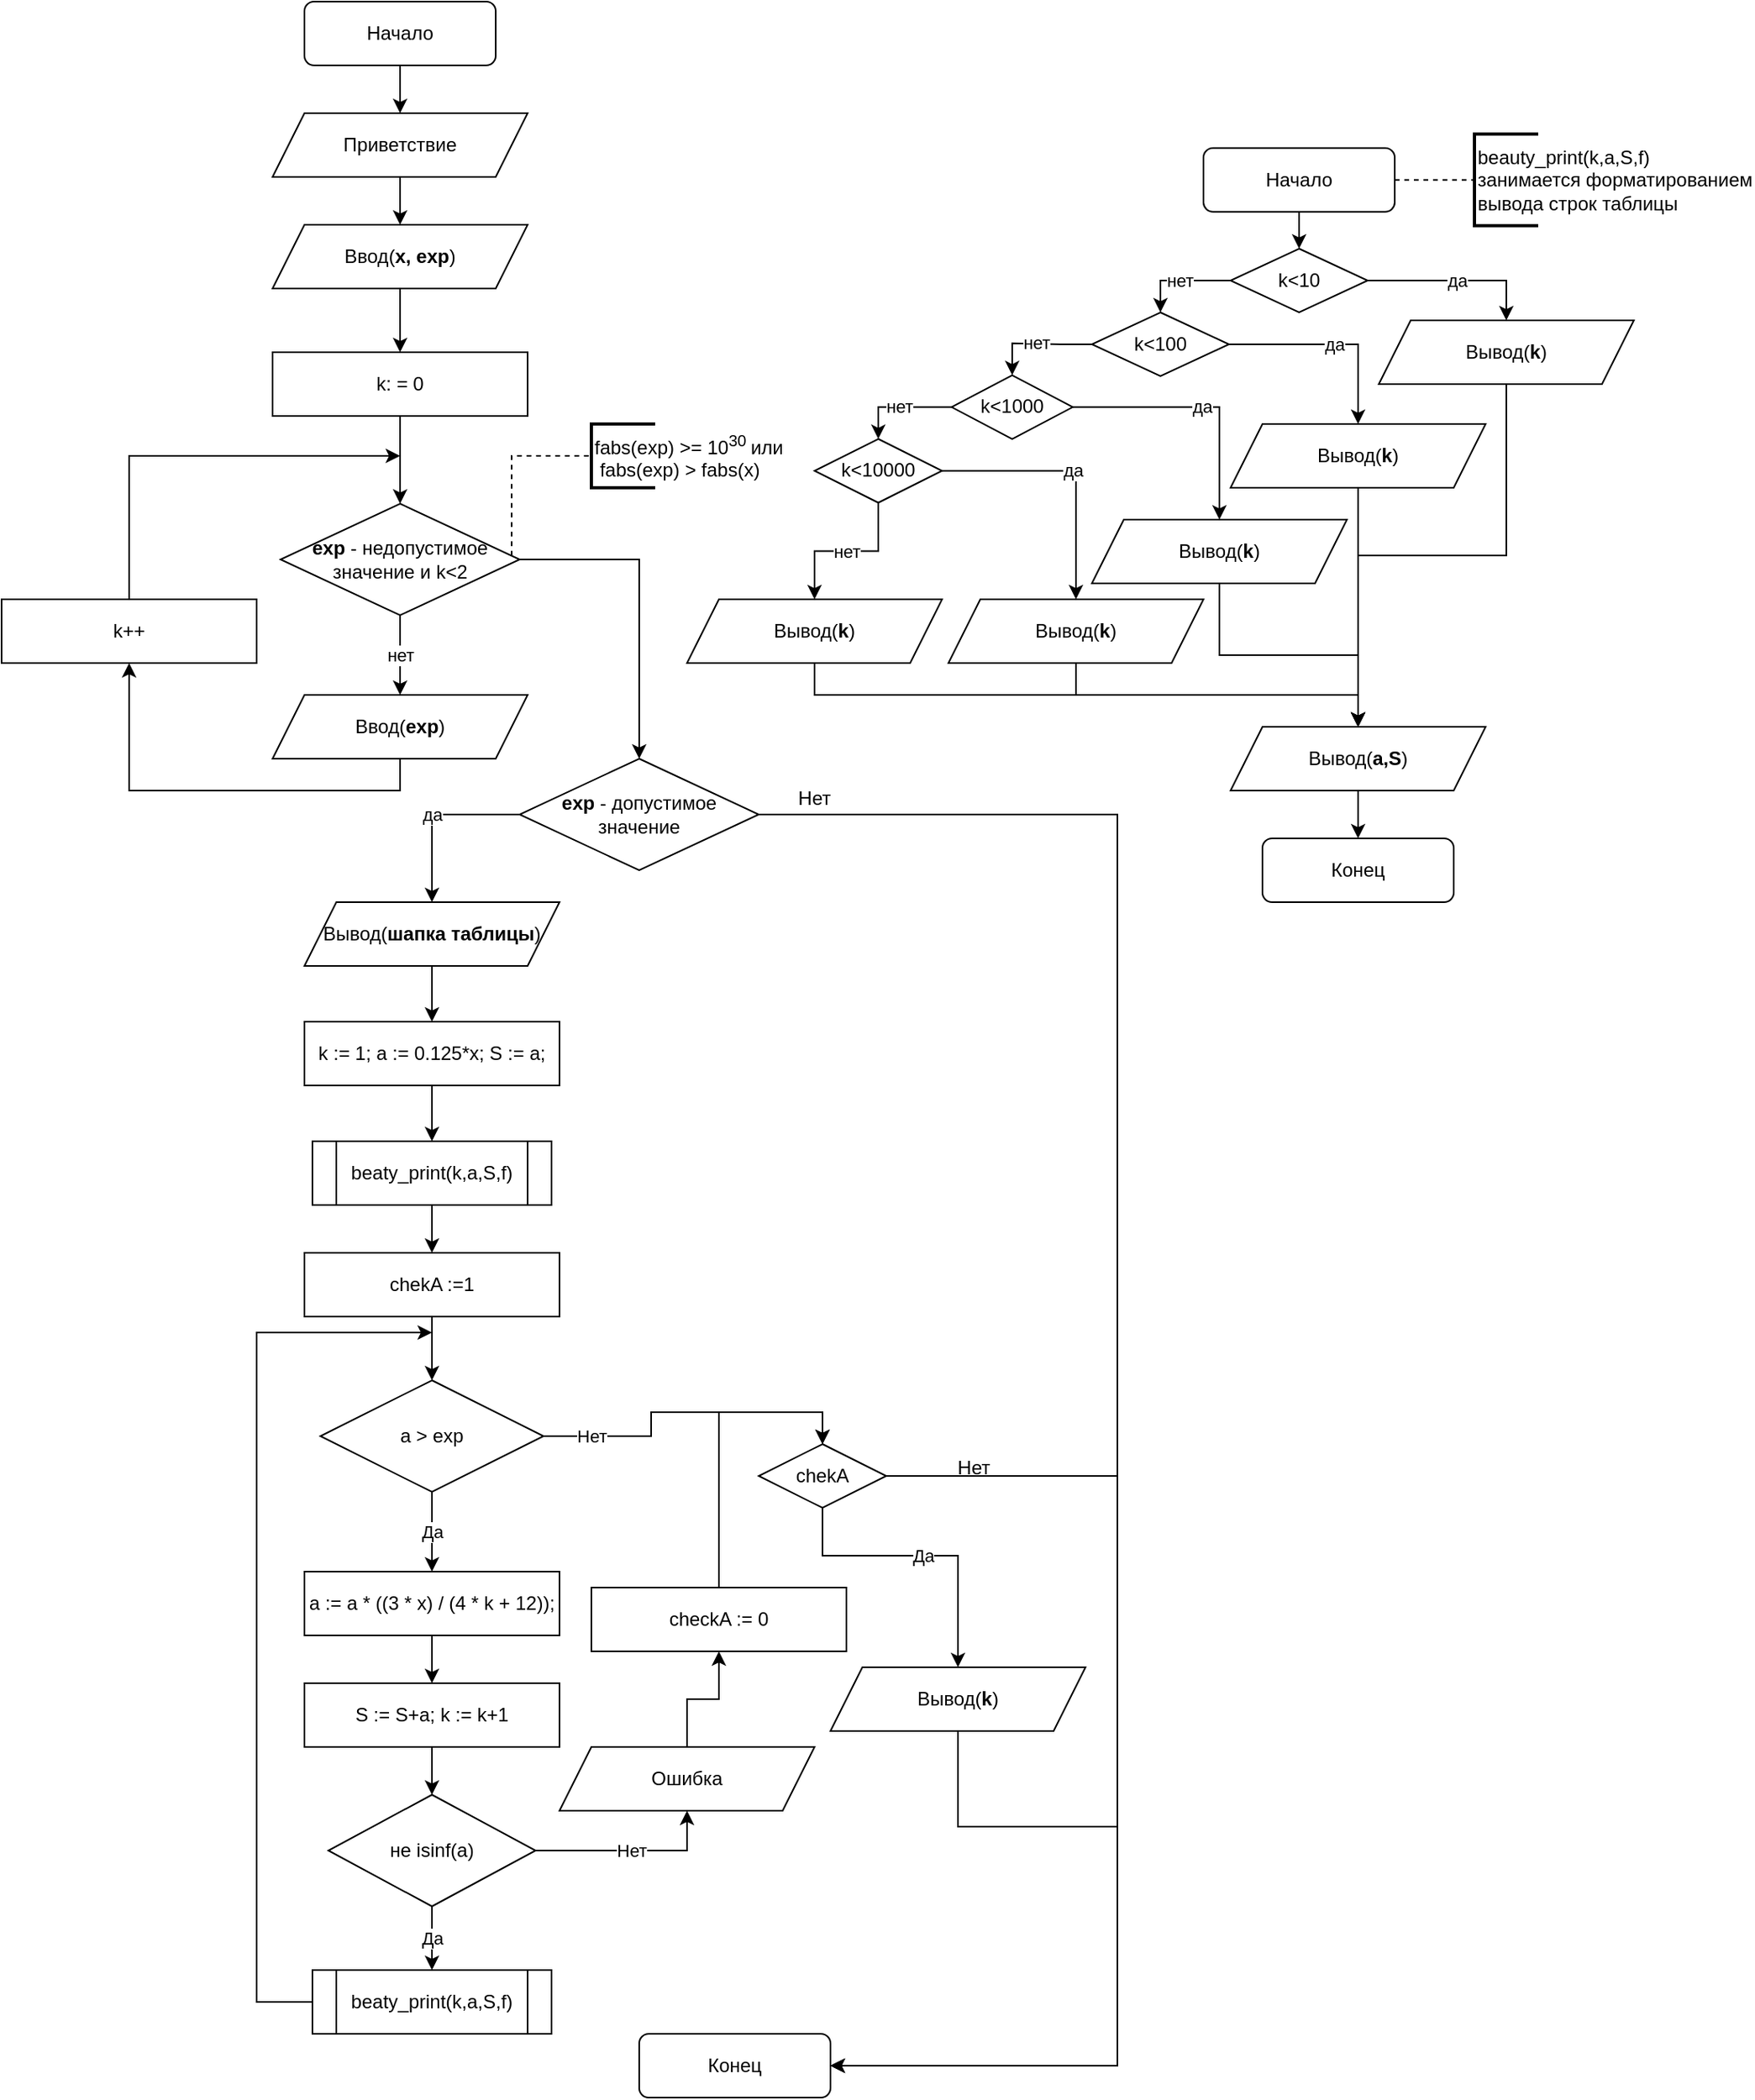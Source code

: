 <mxfile version="15.4.0" type="device"><diagram id="ZOnGffdI7kAqnE8T3lzY" name="Page-1"><mxGraphModel dx="2534" dy="2156" grid="1" gridSize="10" guides="1" tooltips="1" connect="1" arrows="1" fold="1" page="1" pageScale="1" pageWidth="827" pageHeight="1169" math="0" shadow="0"><root><mxCell id="0"/><mxCell id="1" parent="0"/><mxCell id="cGsR1YJAYJLzFULbFDWg-3" style="edgeStyle=orthogonalEdgeStyle;rounded=0;orthogonalLoop=1;jettySize=auto;html=1;entryX=0.5;entryY=0;entryDx=0;entryDy=0;" parent="1" source="cGsR1YJAYJLzFULbFDWg-1" target="cGsR1YJAYJLzFULbFDWg-2" edge="1"><mxGeometry relative="1" as="geometry"/></mxCell><mxCell id="cGsR1YJAYJLzFULbFDWg-1" value="Начало" style="rounded=1;whiteSpace=wrap;html=1;" parent="1" vertex="1"><mxGeometry x="-330" y="-55.0" width="120" height="40" as="geometry"/></mxCell><mxCell id="cGsR1YJAYJLzFULbFDWg-5" style="edgeStyle=orthogonalEdgeStyle;rounded=0;orthogonalLoop=1;jettySize=auto;html=1;entryX=0.5;entryY=0;entryDx=0;entryDy=0;" parent="1" source="cGsR1YJAYJLzFULbFDWg-2" target="cGsR1YJAYJLzFULbFDWg-4" edge="1"><mxGeometry relative="1" as="geometry"/></mxCell><mxCell id="cGsR1YJAYJLzFULbFDWg-2" value="Приветствие" style="shape=parallelogram;perimeter=parallelogramPerimeter;whiteSpace=wrap;html=1;fixedSize=1;" parent="1" vertex="1"><mxGeometry x="-350" y="15" width="160" height="40" as="geometry"/></mxCell><mxCell id="ASrAQZIaWhtV6ecKh6eK-86" style="edgeStyle=orthogonalEdgeStyle;rounded=0;orthogonalLoop=1;jettySize=auto;html=1;entryX=0.5;entryY=0;entryDx=0;entryDy=0;endArrow=classic;endFill=1;" parent="1" source="cGsR1YJAYJLzFULbFDWg-4" target="ASrAQZIaWhtV6ecKh6eK-85" edge="1"><mxGeometry relative="1" as="geometry"/></mxCell><mxCell id="cGsR1YJAYJLzFULbFDWg-4" value="Ввод(&lt;b&gt;х, exp&lt;/b&gt;)" style="shape=parallelogram;perimeter=parallelogramPerimeter;whiteSpace=wrap;html=1;fixedSize=1;" parent="1" vertex="1"><mxGeometry x="-350" y="85" width="160" height="40" as="geometry"/></mxCell><mxCell id="ASrAQZIaWhtV6ecKh6eK-3" style="edgeStyle=orthogonalEdgeStyle;rounded=0;orthogonalLoop=1;jettySize=auto;html=1;entryX=0;entryY=0.5;entryDx=0;entryDy=0;entryPerimeter=0;endArrow=none;endFill=0;dashed=1;" parent="1" source="ASrAQZIaWhtV6ecKh6eK-1" target="ASrAQZIaWhtV6ecKh6eK-2" edge="1"><mxGeometry relative="1" as="geometry"/></mxCell><mxCell id="ASrAQZIaWhtV6ecKh6eK-5" style="edgeStyle=orthogonalEdgeStyle;rounded=0;orthogonalLoop=1;jettySize=auto;html=1;entryX=0.5;entryY=0;entryDx=0;entryDy=0;endArrow=classic;endFill=1;" parent="1" source="ASrAQZIaWhtV6ecKh6eK-1" target="ASrAQZIaWhtV6ecKh6eK-4" edge="1"><mxGeometry relative="1" as="geometry"/></mxCell><mxCell id="ASrAQZIaWhtV6ecKh6eK-1" value="Начало" style="rounded=1;whiteSpace=wrap;html=1;" parent="1" vertex="1"><mxGeometry x="234" y="36.88" width="120" height="40" as="geometry"/></mxCell><mxCell id="ASrAQZIaWhtV6ecKh6eK-2" value="beauty_print(k,a,S,f)&lt;br&gt;занимается форматированием &lt;br&gt;вывода строк таблицы" style="strokeWidth=2;html=1;shape=mxgraph.flowchart.annotation_1;align=left;pointerEvents=1;" parent="1" vertex="1"><mxGeometry x="404" y="28.13" width="40" height="57.5" as="geometry"/></mxCell><mxCell id="ASrAQZIaWhtV6ecKh6eK-8" value="нет" style="edgeStyle=orthogonalEdgeStyle;rounded=0;orthogonalLoop=1;jettySize=auto;html=1;entryX=0.5;entryY=0;entryDx=0;entryDy=0;endArrow=classic;endFill=1;" parent="1" source="ASrAQZIaWhtV6ecKh6eK-4" target="ASrAQZIaWhtV6ecKh6eK-6" edge="1"><mxGeometry relative="1" as="geometry"/></mxCell><mxCell id="ASrAQZIaWhtV6ecKh6eK-15" value="да" style="edgeStyle=orthogonalEdgeStyle;rounded=0;orthogonalLoop=1;jettySize=auto;html=1;endArrow=classic;endFill=1;" parent="1" source="ASrAQZIaWhtV6ecKh6eK-4" target="ASrAQZIaWhtV6ecKh6eK-16" edge="1"><mxGeometry relative="1" as="geometry"><mxPoint x="294" y="180" as="targetPoint"/></mxGeometry></mxCell><mxCell id="ASrAQZIaWhtV6ecKh6eK-4" value="k&amp;lt;10" style="rhombus;whiteSpace=wrap;html=1;" parent="1" vertex="1"><mxGeometry x="251" y="100" width="86" height="40" as="geometry"/></mxCell><mxCell id="ASrAQZIaWhtV6ecKh6eK-12" value="нет" style="edgeStyle=orthogonalEdgeStyle;rounded=0;orthogonalLoop=1;jettySize=auto;html=1;entryX=0.5;entryY=0;entryDx=0;entryDy=0;endArrow=classic;endFill=1;" parent="1" source="ASrAQZIaWhtV6ecKh6eK-6" target="ASrAQZIaWhtV6ecKh6eK-11" edge="1"><mxGeometry relative="1" as="geometry"><mxPoint x="114" y="241.88" as="targetPoint"/></mxGeometry></mxCell><mxCell id="ASrAQZIaWhtV6ecKh6eK-18" value="да" style="edgeStyle=orthogonalEdgeStyle;rounded=0;orthogonalLoop=1;jettySize=auto;html=1;entryX=0.5;entryY=0;entryDx=0;entryDy=0;endArrow=classic;endFill=1;" parent="1" source="ASrAQZIaWhtV6ecKh6eK-6" target="ASrAQZIaWhtV6ecKh6eK-17" edge="1"><mxGeometry relative="1" as="geometry"/></mxCell><mxCell id="ASrAQZIaWhtV6ecKh6eK-6" value="k&amp;lt;100" style="rhombus;whiteSpace=wrap;html=1;" parent="1" vertex="1"><mxGeometry x="164" y="140" width="86" height="40" as="geometry"/></mxCell><mxCell id="ASrAQZIaWhtV6ecKh6eK-23" value="да" style="edgeStyle=orthogonalEdgeStyle;rounded=0;orthogonalLoop=1;jettySize=auto;html=1;entryX=0.5;entryY=0;entryDx=0;entryDy=0;endArrow=classic;endFill=1;" parent="1" source="ASrAQZIaWhtV6ecKh6eK-10" target="ASrAQZIaWhtV6ecKh6eK-22" edge="1"><mxGeometry relative="1" as="geometry"/></mxCell><mxCell id="ASrAQZIaWhtV6ecKh6eK-32" value="нет" style="edgeStyle=orthogonalEdgeStyle;rounded=0;orthogonalLoop=1;jettySize=auto;html=1;entryX=0.5;entryY=0;entryDx=0;entryDy=0;endArrow=classic;endFill=1;" parent="1" source="ASrAQZIaWhtV6ecKh6eK-10" target="ASrAQZIaWhtV6ecKh6eK-31" edge="1"><mxGeometry relative="1" as="geometry"/></mxCell><mxCell id="ASrAQZIaWhtV6ecKh6eK-10" value="k&amp;lt;10000" style="rhombus;whiteSpace=wrap;html=1;" parent="1" vertex="1"><mxGeometry x="-10" y="219.38" width="80" height="40" as="geometry"/></mxCell><mxCell id="ASrAQZIaWhtV6ecKh6eK-20" value="да" style="edgeStyle=orthogonalEdgeStyle;rounded=0;orthogonalLoop=1;jettySize=auto;html=1;entryX=0.5;entryY=0;entryDx=0;entryDy=0;endArrow=classic;endFill=1;" parent="1" source="ASrAQZIaWhtV6ecKh6eK-11" target="ASrAQZIaWhtV6ecKh6eK-19" edge="1"><mxGeometry relative="1" as="geometry"/></mxCell><mxCell id="ASrAQZIaWhtV6ecKh6eK-21" value="нет" style="edgeStyle=orthogonalEdgeStyle;rounded=0;orthogonalLoop=1;jettySize=auto;html=1;entryX=0.5;entryY=0;entryDx=0;entryDy=0;endArrow=classic;endFill=1;" parent="1" source="ASrAQZIaWhtV6ecKh6eK-11" target="ASrAQZIaWhtV6ecKh6eK-10" edge="1"><mxGeometry relative="1" as="geometry"/></mxCell><mxCell id="ASrAQZIaWhtV6ecKh6eK-11" value="k&amp;lt;1000" style="rhombus;whiteSpace=wrap;html=1;" parent="1" vertex="1"><mxGeometry x="76" y="179.38" width="76" height="40" as="geometry"/></mxCell><mxCell id="ASrAQZIaWhtV6ecKh6eK-27" style="edgeStyle=orthogonalEdgeStyle;rounded=0;orthogonalLoop=1;jettySize=auto;html=1;entryX=0.5;entryY=0;entryDx=0;entryDy=0;endArrow=classic;endFill=1;" parent="1" source="ASrAQZIaWhtV6ecKh6eK-16" target="ASrAQZIaWhtV6ecKh6eK-26" edge="1"><mxGeometry relative="1" as="geometry"/></mxCell><mxCell id="ASrAQZIaWhtV6ecKh6eK-16" value="Вывод(&lt;b&gt;k&lt;/b&gt;)" style="shape=parallelogram;perimeter=parallelogramPerimeter;whiteSpace=wrap;html=1;fixedSize=1;" parent="1" vertex="1"><mxGeometry x="344" y="145" width="160" height="40" as="geometry"/></mxCell><mxCell id="ASrAQZIaWhtV6ecKh6eK-24" style="edgeStyle=orthogonalEdgeStyle;rounded=0;orthogonalLoop=1;jettySize=auto;html=1;endArrow=classic;endFill=1;entryX=0.5;entryY=0;entryDx=0;entryDy=0;" parent="1" source="ASrAQZIaWhtV6ecKh6eK-17" target="ASrAQZIaWhtV6ecKh6eK-26" edge="1"><mxGeometry relative="1" as="geometry"><mxPoint x="331" y="400" as="targetPoint"/></mxGeometry></mxCell><mxCell id="ASrAQZIaWhtV6ecKh6eK-17" value="Вывод(&lt;b&gt;k&lt;/b&gt;)" style="shape=parallelogram;perimeter=parallelogramPerimeter;whiteSpace=wrap;html=1;fixedSize=1;" parent="1" vertex="1"><mxGeometry x="251" y="210" width="160" height="40" as="geometry"/></mxCell><mxCell id="ASrAQZIaWhtV6ecKh6eK-28" style="edgeStyle=orthogonalEdgeStyle;rounded=0;orthogonalLoop=1;jettySize=auto;html=1;entryX=0.5;entryY=0;entryDx=0;entryDy=0;endArrow=classic;endFill=1;" parent="1" source="ASrAQZIaWhtV6ecKh6eK-19" target="ASrAQZIaWhtV6ecKh6eK-26" edge="1"><mxGeometry relative="1" as="geometry"/></mxCell><mxCell id="ASrAQZIaWhtV6ecKh6eK-19" value="Вывод(&lt;b&gt;k&lt;/b&gt;)" style="shape=parallelogram;perimeter=parallelogramPerimeter;whiteSpace=wrap;html=1;fixedSize=1;" parent="1" vertex="1"><mxGeometry x="164" y="270" width="160" height="40" as="geometry"/></mxCell><mxCell id="ASrAQZIaWhtV6ecKh6eK-29" style="edgeStyle=orthogonalEdgeStyle;rounded=0;orthogonalLoop=1;jettySize=auto;html=1;entryX=0.5;entryY=0;entryDx=0;entryDy=0;endArrow=classic;endFill=1;" parent="1" source="ASrAQZIaWhtV6ecKh6eK-22" target="ASrAQZIaWhtV6ecKh6eK-26" edge="1"><mxGeometry relative="1" as="geometry"><Array as="points"><mxPoint x="154" y="380"/><mxPoint x="331" y="380"/></Array></mxGeometry></mxCell><mxCell id="ASrAQZIaWhtV6ecKh6eK-22" value="Вывод(&lt;b&gt;k&lt;/b&gt;)" style="shape=parallelogram;perimeter=parallelogramPerimeter;whiteSpace=wrap;html=1;fixedSize=1;" parent="1" vertex="1"><mxGeometry x="74" y="320" width="160" height="40" as="geometry"/></mxCell><mxCell id="ASrAQZIaWhtV6ecKh6eK-35" style="edgeStyle=orthogonalEdgeStyle;rounded=0;orthogonalLoop=1;jettySize=auto;html=1;entryX=0.5;entryY=0;entryDx=0;entryDy=0;endArrow=classic;endFill=1;" parent="1" source="ASrAQZIaWhtV6ecKh6eK-26" target="ASrAQZIaWhtV6ecKh6eK-34" edge="1"><mxGeometry relative="1" as="geometry"/></mxCell><mxCell id="ASrAQZIaWhtV6ecKh6eK-26" value="Вывод(&lt;b&gt;a,S&lt;/b&gt;)" style="shape=parallelogram;perimeter=parallelogramPerimeter;whiteSpace=wrap;html=1;fixedSize=1;" parent="1" vertex="1"><mxGeometry x="251" y="400" width="160" height="40" as="geometry"/></mxCell><mxCell id="ASrAQZIaWhtV6ecKh6eK-33" style="edgeStyle=orthogonalEdgeStyle;rounded=0;orthogonalLoop=1;jettySize=auto;html=1;entryX=0.5;entryY=0;entryDx=0;entryDy=0;endArrow=classic;endFill=1;" parent="1" source="ASrAQZIaWhtV6ecKh6eK-31" target="ASrAQZIaWhtV6ecKh6eK-26" edge="1"><mxGeometry relative="1" as="geometry"><Array as="points"><mxPoint x="-10" y="380"/><mxPoint x="331" y="380"/></Array></mxGeometry></mxCell><mxCell id="ASrAQZIaWhtV6ecKh6eK-31" value="Вывод(&lt;b&gt;k&lt;/b&gt;)" style="shape=parallelogram;perimeter=parallelogramPerimeter;whiteSpace=wrap;html=1;fixedSize=1;" parent="1" vertex="1"><mxGeometry x="-90" y="320" width="160" height="40" as="geometry"/></mxCell><mxCell id="ASrAQZIaWhtV6ecKh6eK-34" value="Конец" style="rounded=1;whiteSpace=wrap;html=1;" parent="1" vertex="1"><mxGeometry x="271" y="470" width="120" height="40" as="geometry"/></mxCell><mxCell id="ASrAQZIaWhtV6ecKh6eK-38" style="edgeStyle=orthogonalEdgeStyle;rounded=0;orthogonalLoop=1;jettySize=auto;html=1;entryX=0;entryY=0.5;entryDx=0;entryDy=0;entryPerimeter=0;endArrow=none;endFill=0;dashed=1;" parent="1" source="ASrAQZIaWhtV6ecKh6eK-36" target="ASrAQZIaWhtV6ecKh6eK-37" edge="1"><mxGeometry relative="1" as="geometry"><Array as="points"><mxPoint x="-200" y="230"/></Array></mxGeometry></mxCell><mxCell id="ASrAQZIaWhtV6ecKh6eK-40" value="нет" style="edgeStyle=orthogonalEdgeStyle;rounded=0;orthogonalLoop=1;jettySize=auto;html=1;entryX=0.5;entryY=0;entryDx=0;entryDy=0;endArrow=classic;endFill=1;" parent="1" source="ASrAQZIaWhtV6ecKh6eK-36" target="ASrAQZIaWhtV6ecKh6eK-39" edge="1"><mxGeometry relative="1" as="geometry"/></mxCell><mxCell id="ASrAQZIaWhtV6ecKh6eK-42" style="edgeStyle=orthogonalEdgeStyle;rounded=0;orthogonalLoop=1;jettySize=auto;html=1;endArrow=classic;endFill=1;entryX=0.5;entryY=0;entryDx=0;entryDy=0;" parent="1" source="ASrAQZIaWhtV6ecKh6eK-36" target="ASrAQZIaWhtV6ecKh6eK-45" edge="1"><mxGeometry relative="1" as="geometry"><mxPoint x="-140" y="440" as="targetPoint"/><Array as="points"><mxPoint x="-120" y="295"/></Array></mxGeometry></mxCell><mxCell id="ASrAQZIaWhtV6ecKh6eK-36" value="&lt;b&gt;exp&lt;/b&gt; - недопустимое значение и k&amp;lt;2" style="rhombus;whiteSpace=wrap;html=1;" parent="1" vertex="1"><mxGeometry x="-345" y="260" width="150" height="70" as="geometry"/></mxCell><mxCell id="ASrAQZIaWhtV6ecKh6eK-37" value="fabs(exp) &amp;gt;= 10&lt;sup&gt;30 &lt;/sup&gt;или&lt;br&gt;&amp;nbsp;fabs(exp) &amp;gt; fabs(x)&amp;nbsp;" style="strokeWidth=2;html=1;shape=mxgraph.flowchart.annotation_1;align=left;pointerEvents=1;" parent="1" vertex="1"><mxGeometry x="-150" y="210" width="40" height="40" as="geometry"/></mxCell><mxCell id="ASrAQZIaWhtV6ecKh6eK-41" style="edgeStyle=orthogonalEdgeStyle;rounded=0;orthogonalLoop=1;jettySize=auto;html=1;endArrow=classic;endFill=1;startArrow=none;" parent="1" source="VrQNnfx93COUHSDNZzF--3" edge="1"><mxGeometry relative="1" as="geometry"><mxPoint x="-270" y="230" as="targetPoint"/><Array as="points"><mxPoint x="-440" y="230"/></Array></mxGeometry></mxCell><mxCell id="ASrAQZIaWhtV6ecKh6eK-39" value="Ввод(&lt;b&gt;exp&lt;/b&gt;)" style="shape=parallelogram;perimeter=parallelogramPerimeter;whiteSpace=wrap;html=1;fixedSize=1;" parent="1" vertex="1"><mxGeometry x="-350" y="380" width="160" height="40" as="geometry"/></mxCell><mxCell id="ASrAQZIaWhtV6ecKh6eK-47" value="" style="edgeStyle=orthogonalEdgeStyle;rounded=0;orthogonalLoop=1;jettySize=auto;html=1;endArrow=classic;endFill=1;" parent="1" source="ASrAQZIaWhtV6ecKh6eK-45" edge="1"><mxGeometry relative="1" as="geometry"><Array as="points"><mxPoint x="180" y="455"/><mxPoint x="180" y="1240"/></Array><mxPoint y="1240" as="targetPoint"/></mxGeometry></mxCell><mxCell id="ASrAQZIaWhtV6ecKh6eK-52" value="да" style="edgeStyle=orthogonalEdgeStyle;rounded=0;orthogonalLoop=1;jettySize=auto;html=1;entryX=0.5;entryY=0;entryDx=0;entryDy=0;endArrow=classic;endFill=1;" parent="1" source="ASrAQZIaWhtV6ecKh6eK-45" target="ASrAQZIaWhtV6ecKh6eK-48" edge="1"><mxGeometry relative="1" as="geometry"><Array as="points"><mxPoint x="-250" y="455"/></Array></mxGeometry></mxCell><mxCell id="ASrAQZIaWhtV6ecKh6eK-45" value="&lt;b&gt;exp&lt;/b&gt; - допустимое значение" style="rhombus;whiteSpace=wrap;html=1;" parent="1" vertex="1"><mxGeometry x="-195" y="420" width="150" height="70" as="geometry"/></mxCell><mxCell id="ASrAQZIaWhtV6ecKh6eK-46" value="Конец" style="rounded=1;whiteSpace=wrap;html=1;" parent="1" vertex="1"><mxGeometry x="-120" y="1220" width="120" height="40" as="geometry"/></mxCell><mxCell id="ASrAQZIaWhtV6ecKh6eK-55" style="edgeStyle=orthogonalEdgeStyle;rounded=0;orthogonalLoop=1;jettySize=auto;html=1;entryX=0.5;entryY=0;entryDx=0;entryDy=0;endArrow=classic;endFill=1;" parent="1" source="ASrAQZIaWhtV6ecKh6eK-48" target="ASrAQZIaWhtV6ecKh6eK-53" edge="1"><mxGeometry relative="1" as="geometry"/></mxCell><mxCell id="ASrAQZIaWhtV6ecKh6eK-48" value="Вывод(&lt;b&gt;шапка таблицы&lt;/b&gt;)" style="shape=parallelogram;perimeter=parallelogramPerimeter;whiteSpace=wrap;html=1;fixedSize=1;" parent="1" vertex="1"><mxGeometry x="-330" y="510" width="160" height="40" as="geometry"/></mxCell><mxCell id="ASrAQZIaWhtV6ecKh6eK-60" style="edgeStyle=orthogonalEdgeStyle;rounded=0;orthogonalLoop=1;jettySize=auto;html=1;endArrow=classic;endFill=1;" parent="1" source="ASrAQZIaWhtV6ecKh6eK-50" target="ASrAQZIaWhtV6ecKh6eK-59" edge="1"><mxGeometry relative="1" as="geometry"/></mxCell><mxCell id="ASrAQZIaWhtV6ecKh6eK-50" value="beaty_print(k,a,S,f)" style="shape=process;whiteSpace=wrap;html=1;backgroundOutline=1;" parent="1" vertex="1"><mxGeometry x="-325" y="660" width="150" height="40" as="geometry"/></mxCell><mxCell id="ASrAQZIaWhtV6ecKh6eK-56" style="edgeStyle=orthogonalEdgeStyle;rounded=0;orthogonalLoop=1;jettySize=auto;html=1;entryX=0.5;entryY=0;entryDx=0;entryDy=0;endArrow=classic;endFill=1;" parent="1" source="ASrAQZIaWhtV6ecKh6eK-53" target="ASrAQZIaWhtV6ecKh6eK-50" edge="1"><mxGeometry relative="1" as="geometry"/></mxCell><mxCell id="ASrAQZIaWhtV6ecKh6eK-53" value="k := 1; a := 0.125*x; S := a;" style="rounded=0;whiteSpace=wrap;html=1;" parent="1" vertex="1"><mxGeometry x="-330" y="585" width="160" height="40" as="geometry"/></mxCell><mxCell id="ASrAQZIaWhtV6ecKh6eK-63" value="Да" style="edgeStyle=orthogonalEdgeStyle;rounded=0;orthogonalLoop=1;jettySize=auto;html=1;entryX=0.5;entryY=0;entryDx=0;entryDy=0;endArrow=classic;endFill=1;" parent="1" source="ASrAQZIaWhtV6ecKh6eK-57" target="ASrAQZIaWhtV6ecKh6eK-62" edge="1"><mxGeometry relative="1" as="geometry"/></mxCell><mxCell id="ASrAQZIaWhtV6ecKh6eK-66" value="Нет" style="edgeStyle=orthogonalEdgeStyle;rounded=0;orthogonalLoop=1;jettySize=auto;html=1;endArrow=classic;endFill=1;entryX=0.5;entryY=0;entryDx=0;entryDy=0;" parent="1" source="ASrAQZIaWhtV6ecKh6eK-57" target="ASrAQZIaWhtV6ecKh6eK-81" edge="1"><mxGeometry x="-0.714" relative="1" as="geometry"><mxPoint x="-70" y="845" as="targetPoint"/><mxPoint as="offset"/></mxGeometry></mxCell><mxCell id="ASrAQZIaWhtV6ecKh6eK-57" value="a &amp;gt; exp" style="rhombus;whiteSpace=wrap;html=1;" parent="1" vertex="1"><mxGeometry x="-320" y="810" width="140" height="70" as="geometry"/></mxCell><mxCell id="ASrAQZIaWhtV6ecKh6eK-61" style="edgeStyle=orthogonalEdgeStyle;rounded=0;orthogonalLoop=1;jettySize=auto;html=1;entryX=0.5;entryY=0;entryDx=0;entryDy=0;endArrow=classic;endFill=1;" parent="1" source="ASrAQZIaWhtV6ecKh6eK-59" target="ASrAQZIaWhtV6ecKh6eK-57" edge="1"><mxGeometry relative="1" as="geometry"/></mxCell><mxCell id="ASrAQZIaWhtV6ecKh6eK-59" value="chekA :=1" style="rounded=0;whiteSpace=wrap;html=1;" parent="1" vertex="1"><mxGeometry x="-330" y="730" width="160" height="40" as="geometry"/></mxCell><mxCell id="ASrAQZIaWhtV6ecKh6eK-65" style="edgeStyle=orthogonalEdgeStyle;rounded=0;orthogonalLoop=1;jettySize=auto;html=1;entryX=0.5;entryY=0;entryDx=0;entryDy=0;endArrow=classic;endFill=1;" parent="1" source="ASrAQZIaWhtV6ecKh6eK-62" target="ASrAQZIaWhtV6ecKh6eK-64" edge="1"><mxGeometry relative="1" as="geometry"/></mxCell><mxCell id="ASrAQZIaWhtV6ecKh6eK-62" value="a := a * ((3 * x) / (4 * k + 12)); " style="rounded=0;whiteSpace=wrap;html=1;" parent="1" vertex="1"><mxGeometry x="-330" y="930" width="160" height="40" as="geometry"/></mxCell><mxCell id="ASrAQZIaWhtV6ecKh6eK-70" style="edgeStyle=orthogonalEdgeStyle;rounded=0;orthogonalLoop=1;jettySize=auto;html=1;entryX=0.5;entryY=0;entryDx=0;entryDy=0;endArrow=classic;endFill=1;" parent="1" source="ASrAQZIaWhtV6ecKh6eK-64" target="ASrAQZIaWhtV6ecKh6eK-69" edge="1"><mxGeometry relative="1" as="geometry"/></mxCell><mxCell id="ASrAQZIaWhtV6ecKh6eK-64" value="S := S+a; k := k+1" style="rounded=0;whiteSpace=wrap;html=1;" parent="1" vertex="1"><mxGeometry x="-330" y="1000" width="160" height="40" as="geometry"/></mxCell><mxCell id="ASrAQZIaWhtV6ecKh6eK-68" style="edgeStyle=orthogonalEdgeStyle;rounded=0;orthogonalLoop=1;jettySize=auto;html=1;entryX=1;entryY=0.5;entryDx=0;entryDy=0;endArrow=classic;endFill=1;exitX=0.5;exitY=1;exitDx=0;exitDy=0;" parent="1" source="ASrAQZIaWhtV6ecKh6eK-67" target="ASrAQZIaWhtV6ecKh6eK-46" edge="1"><mxGeometry relative="1" as="geometry"><Array as="points"><mxPoint x="80" y="1090"/><mxPoint x="180" y="1090"/><mxPoint x="180" y="1240"/></Array></mxGeometry></mxCell><mxCell id="ASrAQZIaWhtV6ecKh6eK-67" value="Вывод(&lt;b&gt;k&lt;/b&gt;)" style="shape=parallelogram;perimeter=parallelogramPerimeter;whiteSpace=wrap;html=1;fixedSize=1;" parent="1" vertex="1"><mxGeometry y="990" width="160" height="40" as="geometry"/></mxCell><mxCell id="ASrAQZIaWhtV6ecKh6eK-73" value="Да" style="edgeStyle=orthogonalEdgeStyle;rounded=0;orthogonalLoop=1;jettySize=auto;html=1;entryX=0.5;entryY=0;entryDx=0;entryDy=0;endArrow=classic;endFill=1;" parent="1" source="ASrAQZIaWhtV6ecKh6eK-69" target="ASrAQZIaWhtV6ecKh6eK-72" edge="1"><mxGeometry relative="1" as="geometry"/></mxCell><mxCell id="ASrAQZIaWhtV6ecKh6eK-75" value="Нет" style="edgeStyle=orthogonalEdgeStyle;rounded=0;orthogonalLoop=1;jettySize=auto;html=1;entryX=0.5;entryY=1;entryDx=0;entryDy=0;endArrow=classic;endFill=1;" parent="1" source="ASrAQZIaWhtV6ecKh6eK-69" target="ASrAQZIaWhtV6ecKh6eK-74" edge="1"><mxGeometry relative="1" as="geometry"><Array as="points"><mxPoint x="-90" y="1105"/></Array></mxGeometry></mxCell><mxCell id="ASrAQZIaWhtV6ecKh6eK-69" value="не isinf(a)" style="rhombus;whiteSpace=wrap;html=1;" parent="1" vertex="1"><mxGeometry x="-315" y="1070" width="130" height="70" as="geometry"/></mxCell><mxCell id="ASrAQZIaWhtV6ecKh6eK-84" style="edgeStyle=orthogonalEdgeStyle;rounded=0;orthogonalLoop=1;jettySize=auto;html=1;endArrow=classic;endFill=1;" parent="1" source="ASrAQZIaWhtV6ecKh6eK-72" edge="1"><mxGeometry relative="1" as="geometry"><mxPoint x="-250" y="780" as="targetPoint"/><Array as="points"><mxPoint x="-360" y="1200"/><mxPoint x="-360" y="780"/></Array></mxGeometry></mxCell><mxCell id="ASrAQZIaWhtV6ecKh6eK-72" value="beaty_print(k,a,S,f)" style="shape=process;whiteSpace=wrap;html=1;backgroundOutline=1;" parent="1" vertex="1"><mxGeometry x="-325" y="1180" width="150" height="40" as="geometry"/></mxCell><mxCell id="ASrAQZIaWhtV6ecKh6eK-79" style="edgeStyle=orthogonalEdgeStyle;rounded=0;orthogonalLoop=1;jettySize=auto;html=1;entryX=0.5;entryY=1;entryDx=0;entryDy=0;endArrow=classic;endFill=1;exitX=0.5;exitY=0;exitDx=0;exitDy=0;" parent="1" source="ASrAQZIaWhtV6ecKh6eK-74" target="ASrAQZIaWhtV6ecKh6eK-78" edge="1"><mxGeometry relative="1" as="geometry"><Array as="points"><mxPoint x="-90" y="1010"/><mxPoint x="-70" y="1010"/></Array></mxGeometry></mxCell><mxCell id="ASrAQZIaWhtV6ecKh6eK-74" value="Ошибка" style="shape=parallelogram;perimeter=parallelogramPerimeter;whiteSpace=wrap;html=1;fixedSize=1;" parent="1" vertex="1"><mxGeometry x="-170" y="1040" width="160" height="40" as="geometry"/></mxCell><mxCell id="ASrAQZIaWhtV6ecKh6eK-80" style="edgeStyle=orthogonalEdgeStyle;rounded=0;orthogonalLoop=1;jettySize=auto;html=1;endArrow=classic;endFill=1;entryX=0.5;entryY=0;entryDx=0;entryDy=0;exitX=0.5;exitY=0;exitDx=0;exitDy=0;" parent="1" source="ASrAQZIaWhtV6ecKh6eK-78" target="ASrAQZIaWhtV6ecKh6eK-81" edge="1"><mxGeometry relative="1" as="geometry"><mxPoint x="41.333" y="900.5" as="targetPoint"/><Array as="points"><mxPoint x="-70" y="830"/><mxPoint x="-5" y="830"/></Array></mxGeometry></mxCell><mxCell id="ASrAQZIaWhtV6ecKh6eK-78" value="checkA := 0" style="rounded=0;whiteSpace=wrap;html=1;" parent="1" vertex="1"><mxGeometry x="-150" y="940" width="160" height="40" as="geometry"/></mxCell><mxCell id="ASrAQZIaWhtV6ecKh6eK-82" value="Да" style="edgeStyle=orthogonalEdgeStyle;rounded=0;orthogonalLoop=1;jettySize=auto;html=1;entryX=0.5;entryY=0;entryDx=0;entryDy=0;endArrow=classic;endFill=1;exitX=0.5;exitY=1;exitDx=0;exitDy=0;" parent="1" source="ASrAQZIaWhtV6ecKh6eK-81" target="ASrAQZIaWhtV6ecKh6eK-67" edge="1"><mxGeometry relative="1" as="geometry"><Array as="points"><mxPoint x="-5" y="920"/><mxPoint x="80" y="920"/></Array></mxGeometry></mxCell><mxCell id="ASrAQZIaWhtV6ecKh6eK-83" value="" style="edgeStyle=orthogonalEdgeStyle;rounded=0;orthogonalLoop=1;jettySize=auto;html=1;entryX=1;entryY=0.5;entryDx=0;entryDy=0;endArrow=classic;endFill=1;exitX=1;exitY=0.5;exitDx=0;exitDy=0;" parent="1" source="ASrAQZIaWhtV6ecKh6eK-81" target="ASrAQZIaWhtV6ecKh6eK-46" edge="1"><mxGeometry x="0.101" relative="1" as="geometry"><Array as="points"><mxPoint x="180" y="870"/><mxPoint x="180" y="1240"/></Array><mxPoint as="offset"/></mxGeometry></mxCell><mxCell id="ASrAQZIaWhtV6ecKh6eK-81" value="chekA" style="rhombus;whiteSpace=wrap;html=1;" parent="1" vertex="1"><mxGeometry x="-45" y="850" width="80" height="40" as="geometry"/></mxCell><mxCell id="ASrAQZIaWhtV6ecKh6eK-87" style="edgeStyle=orthogonalEdgeStyle;rounded=0;orthogonalLoop=1;jettySize=auto;html=1;entryX=0.5;entryY=0;entryDx=0;entryDy=0;endArrow=classic;endFill=1;" parent="1" source="ASrAQZIaWhtV6ecKh6eK-85" target="ASrAQZIaWhtV6ecKh6eK-36" edge="1"><mxGeometry relative="1" as="geometry"/></mxCell><mxCell id="ASrAQZIaWhtV6ecKh6eK-85" value="k: = 0" style="rounded=0;whiteSpace=wrap;html=1;" parent="1" vertex="1"><mxGeometry x="-350" y="165" width="160" height="40" as="geometry"/></mxCell><mxCell id="VrQNnfx93COUHSDNZzF--1" value="Нет" style="text;html=1;strokeColor=none;fillColor=none;align=center;verticalAlign=middle;whiteSpace=wrap;rounded=0;" parent="1" vertex="1"><mxGeometry x="60" y="850" width="60" height="30" as="geometry"/></mxCell><mxCell id="VrQNnfx93COUHSDNZzF--2" value="Нет" style="text;html=1;strokeColor=none;fillColor=none;align=center;verticalAlign=middle;whiteSpace=wrap;rounded=0;" parent="1" vertex="1"><mxGeometry x="-40" y="430" width="60" height="30" as="geometry"/></mxCell><mxCell id="VrQNnfx93COUHSDNZzF--3" value="k++" style="rounded=0;whiteSpace=wrap;html=1;" parent="1" vertex="1"><mxGeometry x="-520" y="320" width="160" height="40" as="geometry"/></mxCell><mxCell id="VrQNnfx93COUHSDNZzF--4" value="" style="edgeStyle=orthogonalEdgeStyle;rounded=0;orthogonalLoop=1;jettySize=auto;html=1;endArrow=classic;endFill=1;" parent="1" source="ASrAQZIaWhtV6ecKh6eK-39" target="VrQNnfx93COUHSDNZzF--3" edge="1"><mxGeometry relative="1" as="geometry"><mxPoint x="-270" y="230" as="targetPoint"/><Array as="points"><mxPoint x="-270" y="440"/><mxPoint x="-440" y="440"/></Array><mxPoint x="-270" y="420" as="sourcePoint"/></mxGeometry></mxCell></root></mxGraphModel></diagram></mxfile>